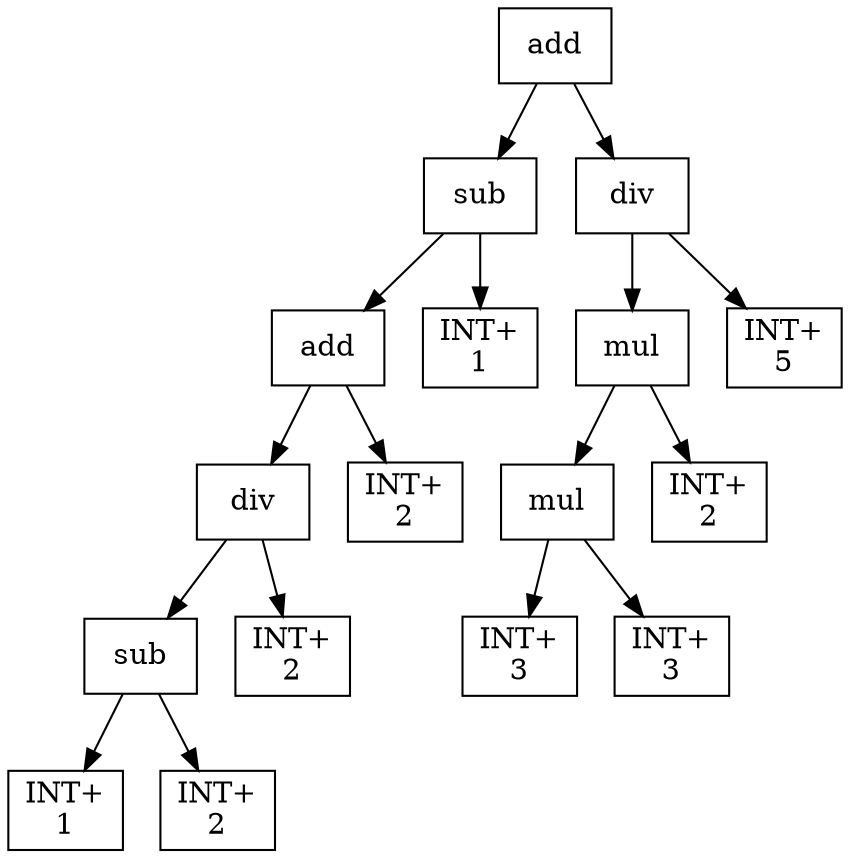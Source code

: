 digraph expr {
  node [shape=box];
  n1 [label="add"];
  n2 [label="sub"];
  n3 [label="add"];
  n4 [label="div"];
  n5 [label="sub"];
  n6 [label="INT+\n1"];
  n7 [label="INT+\n2"];
  n5 -> n6;
  n5 -> n7;
  n8 [label="INT+\n2"];
  n4 -> n5;
  n4 -> n8;
  n9 [label="INT+\n2"];
  n3 -> n4;
  n3 -> n9;
  n10 [label="INT+\n1"];
  n2 -> n3;
  n2 -> n10;
  n11 [label="div"];
  n12 [label="mul"];
  n13 [label="mul"];
  n14 [label="INT+\n3"];
  n15 [label="INT+\n3"];
  n13 -> n14;
  n13 -> n15;
  n16 [label="INT+\n2"];
  n12 -> n13;
  n12 -> n16;
  n17 [label="INT+\n5"];
  n11 -> n12;
  n11 -> n17;
  n1 -> n2;
  n1 -> n11;
}